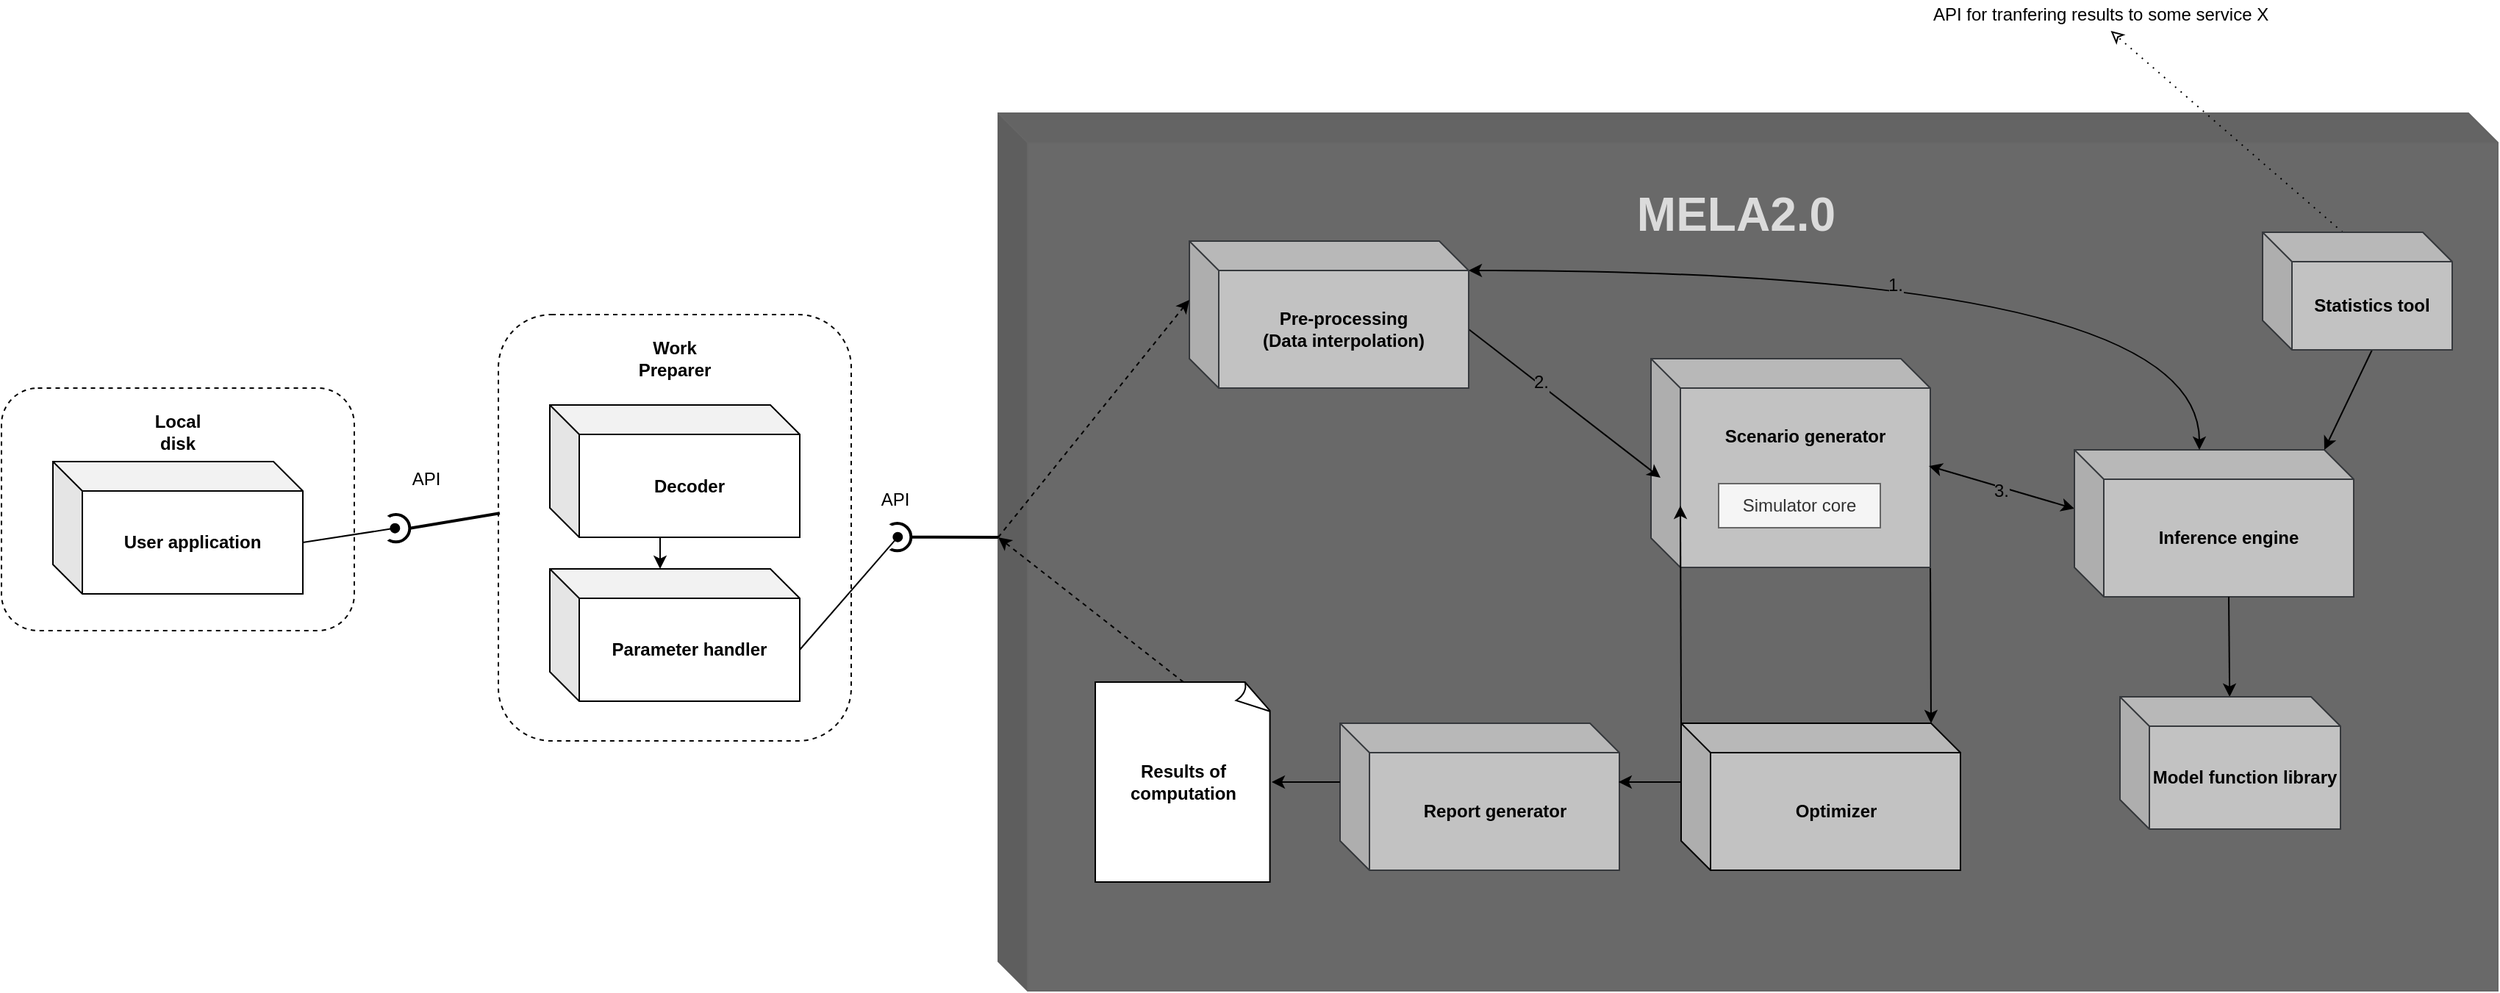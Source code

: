 <mxfile pages="1" version="11.2.8" type="device"><diagram id="jKJ1T0oWRmUnNog0w9CV" name="Page-1"><mxGraphModel dx="1422" dy="791" grid="1" gridSize="10" guides="1" tooltips="1" connect="1" arrows="1" fold="1" page="1" pageScale="1" pageWidth="827" pageHeight="1169" math="0" shadow="0"><root><mxCell id="0"/><mxCell id="1" parent="0"/><mxCell id="aWVFv2CRBV7xXs2rGomi-29" value="" style="rounded=1;whiteSpace=wrap;html=1;dashed=1;" parent="1" vertex="1"><mxGeometry x="950" y="260" width="240" height="290" as="geometry"/></mxCell><mxCell id="aWVFv2CRBV7xXs2rGomi-1" value="" style="shape=cube;whiteSpace=wrap;html=1;boundedLbl=1;backgroundOutline=1;darkOpacity=0.05;darkOpacity2=0.1;fontSize=12;fillColor=#696969;strokeColor=#666666;fontColor=#333333;" parent="1" vertex="1"><mxGeometry x="1290" y="123" width="1020" height="597" as="geometry"/></mxCell><mxCell id="aWVFv2CRBV7xXs2rGomi-2" value="MELA2.0" style="text;html=1;strokeColor=none;fillColor=none;align=center;verticalAlign=middle;whiteSpace=wrap;rounded=0;fontSize=32;fontColor=#DBDBDB;fontStyle=1" parent="1" vertex="1"><mxGeometry x="1712" y="166.5" width="160" height="50" as="geometry"/></mxCell><mxCell id="aWVFv2CRBV7xXs2rGomi-3" value="Report generator" style="shape=cube;whiteSpace=wrap;html=1;boundedLbl=1;backgroundOutline=1;darkOpacity=0.05;darkOpacity2=0.1;fontSize=12;fillColor=#C2C2C2;strokeColor=#36393d;fontStyle=1" parent="1" vertex="1"><mxGeometry x="1522.5" y="538" width="190" height="100" as="geometry"/></mxCell><mxCell id="aWVFv2CRBV7xXs2rGomi-4" style="edgeStyle=none;rounded=0;orthogonalLoop=1;jettySize=auto;html=1;exitX=1;exitY=1;exitDx=0;exitDy=0;exitPerimeter=0;entryX=0;entryY=0;entryDx=170;entryDy=0;entryPerimeter=0;fontSize=12;fontColor=#000000;" parent="1" source="aWVFv2CRBV7xXs2rGomi-6" target="aWVFv2CRBV7xXs2rGomi-10" edge="1"><mxGeometry relative="1" as="geometry"/></mxCell><mxCell id="aWVFv2CRBV7xXs2rGomi-6" value="&lt;div&gt;Scenario generator&lt;/div&gt;&lt;div&gt;&lt;br&gt;&lt;/div&gt;&lt;div&gt;&lt;br&gt;&lt;/div&gt;&lt;div&gt;&lt;br&gt;&lt;/div&gt;&lt;div&gt;&lt;br&gt;&lt;/div&gt;" style="shape=cube;whiteSpace=wrap;html=1;boundedLbl=1;backgroundOutline=1;darkOpacity=0.05;darkOpacity2=0.1;fontSize=12;fillColor=#C2C2C2;strokeColor=#36393d;fontStyle=1" parent="1" vertex="1"><mxGeometry x="1734" y="290" width="190" height="142" as="geometry"/></mxCell><mxCell id="AHjsmowlsC9UGqefnpFe-15" style="edgeStyle=none;rounded=0;orthogonalLoop=1;jettySize=auto;html=1;exitX=0;exitY=0;exitDx=0;exitDy=40;exitPerimeter=0;entryX=0.995;entryY=0.514;entryDx=0;entryDy=0;entryPerimeter=0;startArrow=classic;startFill=1;endArrow=classic;endFill=1;" parent="1" source="aWVFv2CRBV7xXs2rGomi-7" target="aWVFv2CRBV7xXs2rGomi-6" edge="1"><mxGeometry relative="1" as="geometry"/></mxCell><mxCell id="aWVFv2CRBV7xXs2rGomi-7" value="Inference engine" style="shape=cube;whiteSpace=wrap;html=1;boundedLbl=1;backgroundOutline=1;darkOpacity=0.05;darkOpacity2=0.1;fontSize=12;fillColor=#C2C2C2;strokeColor=#36393d;fontStyle=1" parent="1" vertex="1"><mxGeometry x="2022" y="352" width="190" height="100" as="geometry"/></mxCell><mxCell id="aWVFv2CRBV7xXs2rGomi-8" style="edgeStyle=none;rounded=0;orthogonalLoop=1;jettySize=auto;html=1;exitX=0;exitY=0;exitDx=0;exitDy=0;exitPerimeter=0;entryX=0;entryY=0;entryDx=20;entryDy=100;entryPerimeter=0;fontSize=12;fontColor=#000000;" parent="1" source="aWVFv2CRBV7xXs2rGomi-10" target="aWVFv2CRBV7xXs2rGomi-6" edge="1"><mxGeometry relative="1" as="geometry"/></mxCell><mxCell id="aWVFv2CRBV7xXs2rGomi-9" style="rounded=0;orthogonalLoop=1;jettySize=auto;html=1;exitX=0;exitY=0;exitDx=0;exitDy=40;exitPerimeter=0;entryX=0.997;entryY=0.4;entryDx=0;entryDy=0;entryPerimeter=0;" parent="1" source="aWVFv2CRBV7xXs2rGomi-10" target="aWVFv2CRBV7xXs2rGomi-3" edge="1"><mxGeometry relative="1" as="geometry"/></mxCell><mxCell id="aWVFv2CRBV7xXs2rGomi-10" value="Optimizer" style="shape=cube;whiteSpace=wrap;html=1;boundedLbl=1;backgroundOutline=1;darkOpacity=0.05;darkOpacity2=0.1;fontSize=12;fillColor=#C2C2C2;strokeColor=#000000;fontStyle=1" parent="1" vertex="1"><mxGeometry x="1754.5" y="538" width="190" height="100" as="geometry"/></mxCell><mxCell id="aWVFv2CRBV7xXs2rGomi-11" value="" style="group;fontSize=12;" parent="1" vertex="1" connectable="0"><mxGeometry x="1650" y="549.5" width="300" height="160" as="geometry"/></mxCell><mxCell id="aWVFv2CRBV7xXs2rGomi-12" value="Results of computation" style="whiteSpace=wrap;html=1;shape=mxgraph.basic.document;fontSize=12;fontStyle=1" parent="1" vertex="1"><mxGeometry x="1356" y="510" width="120" height="136" as="geometry"/></mxCell><mxCell id="aWVFv2CRBV7xXs2rGomi-13" style="edgeStyle=none;rounded=0;orthogonalLoop=1;jettySize=auto;html=1;exitX=0;exitY=0;exitDx=0;exitDy=40;exitPerimeter=0;entryX=1;entryY=0.5;entryDx=0;entryDy=0;entryPerimeter=0;fontSize=12;fontColor=#000000;" parent="1" source="aWVFv2CRBV7xXs2rGomi-3" target="aWVFv2CRBV7xXs2rGomi-12" edge="1"><mxGeometry relative="1" as="geometry"/></mxCell><mxCell id="aWVFv2CRBV7xXs2rGomi-14" style="edgeStyle=none;rounded=0;orthogonalLoop=1;jettySize=auto;html=1;exitX=0;exitY=0;exitDx=190;exitDy=60;exitPerimeter=0;entryX=0.034;entryY=0.57;entryDx=0;entryDy=0;entryPerimeter=0;strokeColor=#000000;" parent="1" source="aWVFv2CRBV7xXs2rGomi-18" target="aWVFv2CRBV7xXs2rGomi-6" edge="1"><mxGeometry relative="1" as="geometry"/></mxCell><mxCell id="aWVFv2CRBV7xXs2rGomi-15" value="2." style="text;html=1;resizable=0;points=[];align=center;verticalAlign=middle;labelBackgroundColor=#696969;" parent="aWVFv2CRBV7xXs2rGomi-14" vertex="1" connectable="0"><mxGeometry x="-0.269" y="2" relative="1" as="geometry"><mxPoint as="offset"/></mxGeometry></mxCell><mxCell id="aWVFv2CRBV7xXs2rGomi-16" style="edgeStyle=orthogonalEdgeStyle;rounded=0;orthogonalLoop=1;jettySize=auto;html=1;exitX=0;exitY=0;exitDx=190;exitDy=20;exitPerimeter=0;entryX=0;entryY=0;entryDx=85;entryDy=0;entryPerimeter=0;endArrow=classic;endFill=1;endSize=6;strokeWidth=1;curved=1;startArrow=classic;startFill=1;" parent="1" source="aWVFv2CRBV7xXs2rGomi-18" target="aWVFv2CRBV7xXs2rGomi-7" edge="1"><mxGeometry relative="1" as="geometry"><Array as="points"><mxPoint x="2107" y="230"/></Array></mxGeometry></mxCell><mxCell id="aWVFv2CRBV7xXs2rGomi-17" value="1." style="text;html=1;resizable=0;points=[];align=center;verticalAlign=middle;labelBackgroundColor=#696969;" parent="aWVFv2CRBV7xXs2rGomi-16" vertex="1" connectable="0"><mxGeometry x="-0.07" y="-1" relative="1" as="geometry"><mxPoint x="2" y="9" as="offset"/></mxGeometry></mxCell><mxCell id="aWVFv2CRBV7xXs2rGomi-18" value="&lt;div&gt;Pre-processing&lt;/div&gt;&lt;div&gt;(Data interpolation)&lt;br&gt;&lt;/div&gt;" style="shape=cube;whiteSpace=wrap;html=1;boundedLbl=1;backgroundOutline=1;darkOpacity=0.05;darkOpacity2=0.1;fontSize=12;fillColor=#C2C2C2;strokeColor=#36393d;fontStyle=1" parent="1" vertex="1"><mxGeometry x="1420" y="210" width="190" height="100" as="geometry"/></mxCell><mxCell id="AHjsmowlsC9UGqefnpFe-2" style="edgeStyle=orthogonalEdgeStyle;rounded=0;orthogonalLoop=1;jettySize=auto;html=1;exitX=0;exitY=0;exitDx=95;exitDy=90;exitPerimeter=0;entryX=0;entryY=0;entryDx=75;entryDy=0;entryPerimeter=0;" parent="1" source="aWVFv2CRBV7xXs2rGomi-19" target="AHjsmowlsC9UGqefnpFe-1" edge="1"><mxGeometry relative="1" as="geometry"/></mxCell><mxCell id="aWVFv2CRBV7xXs2rGomi-19" value="Decoder" style="shape=cube;whiteSpace=wrap;html=1;boundedLbl=1;backgroundOutline=1;darkOpacity=0.05;darkOpacity2=0.1;fontSize=12;fontStyle=1" parent="1" vertex="1"><mxGeometry x="985" y="321.5" width="170" height="90" as="geometry"/></mxCell><mxCell id="aWVFv2CRBV7xXs2rGomi-20" value="" style="edgeStyle=none;rounded=0;orthogonalLoop=1;jettySize=auto;html=1;exitX=0;exitY=0;exitDx=105;exitDy=100;exitPerimeter=0;fontSize=12;fontColor=#000000;" parent="1" source="aWVFv2CRBV7xXs2rGomi-7" target="aWVFv2CRBV7xXs2rGomi-21" edge="1"><mxGeometry x="0.033" relative="1" as="geometry"><mxPoint as="offset"/><mxPoint x="1692" y="506" as="targetPoint"/></mxGeometry></mxCell><mxCell id="aWVFv2CRBV7xXs2rGomi-21" value="Model function library" style="shape=cube;whiteSpace=wrap;html=1;boundedLbl=1;backgroundOutline=1;darkOpacity=0.05;darkOpacity2=0.1;fontSize=12;fillColor=#C2C2C2;strokeColor=#36393d;fontStyle=1" parent="1" vertex="1"><mxGeometry x="2053" y="520" width="150" height="90" as="geometry"/></mxCell><mxCell id="aWVFv2CRBV7xXs2rGomi-22" value="" style="ellipse;whiteSpace=wrap;html=1;aspect=fixed;shadow=0;strokeColor=#000000;fillColor=#ffffff;direction=east;rotation=-90;strokeWidth=2;" parent="1" vertex="1"><mxGeometry x="1212" y="402" width="18.667" height="18.667" as="geometry"/></mxCell><mxCell id="aWVFv2CRBV7xXs2rGomi-23" value="" style="ellipse;whiteSpace=wrap;html=1;aspect=fixed;shadow=0;strokeColor=none;fillColor=#ffffff;direction=east;rotation=-90;" parent="1" vertex="1"><mxGeometry x="1203" y="402" width="18.667" height="18.667" as="geometry"/></mxCell><mxCell id="aWVFv2CRBV7xXs2rGomi-24" value="" style="endArrow=none;html=1;entryX=0.5;entryY=1;entryDx=0;entryDy=0;exitX=0;exitY=0;exitDx=0;exitDy=288.5;exitPerimeter=0;strokeWidth=2;" parent="1" source="aWVFv2CRBV7xXs2rGomi-1" target="aWVFv2CRBV7xXs2rGomi-22" edge="1"><mxGeometry width="50" height="50" relative="1" as="geometry"><mxPoint x="1288" y="264" as="sourcePoint"/><mxPoint x="1297" y="384" as="targetPoint"/></mxGeometry></mxCell><mxCell id="aWVFv2CRBV7xXs2rGomi-26" value="API" style="text;html=1;strokeColor=none;fillColor=none;align=center;verticalAlign=middle;whiteSpace=wrap;rounded=0;" parent="1" vertex="1"><mxGeometry x="1200" y="376" width="40" height="20" as="geometry"/></mxCell><mxCell id="aWVFv2CRBV7xXs2rGomi-27" value="" style="endArrow=classic;dashed=1;html=1;strokeWidth=1;entryX=0;entryY=0;entryDx=0;entryDy=40;entryPerimeter=0;endFill=1;exitX=0;exitY=0;exitDx=0;exitDy=288.5;exitPerimeter=0;" parent="1" source="aWVFv2CRBV7xXs2rGomi-1" target="aWVFv2CRBV7xXs2rGomi-18" edge="1"><mxGeometry width="50" height="50" relative="1" as="geometry"><mxPoint x="1289" y="370" as="sourcePoint"/><mxPoint x="1050" y="700" as="targetPoint"/></mxGeometry></mxCell><mxCell id="aWVFv2CRBV7xXs2rGomi-28" value="" style="endArrow=classic;dashed=1;html=1;strokeWidth=1;entryX=0;entryY=0;entryDx=0;entryDy=288.5;entryPerimeter=0;exitX=0.5;exitY=0;exitDx=0;exitDy=0;exitPerimeter=0;endFill=1;" parent="1" source="aWVFv2CRBV7xXs2rGomi-12" target="aWVFv2CRBV7xXs2rGomi-1" edge="1"><mxGeometry width="50" height="50" relative="1" as="geometry"><mxPoint x="1000" y="750" as="sourcePoint"/><mxPoint x="1130" y="440" as="targetPoint"/></mxGeometry></mxCell><mxCell id="aWVFv2CRBV7xXs2rGomi-30" value="Work Preparer" style="text;html=1;strokeColor=none;fillColor=none;align=center;verticalAlign=middle;whiteSpace=wrap;rounded=0;fontStyle=1" parent="1" vertex="1"><mxGeometry x="1035" y="280" width="70" height="20" as="geometry"/></mxCell><mxCell id="AHjsmowlsC9UGqefnpFe-3" style="rounded=0;orthogonalLoop=1;jettySize=auto;html=1;exitX=0;exitY=0;exitDx=170;exitDy=55;exitPerimeter=0;entryX=0.5;entryY=1;entryDx=0;entryDy=0;endArrow=oval;endFill=1;" parent="1" source="AHjsmowlsC9UGqefnpFe-1" target="aWVFv2CRBV7xXs2rGomi-23" edge="1"><mxGeometry relative="1" as="geometry"/></mxCell><mxCell id="AHjsmowlsC9UGqefnpFe-1" value="Parameter handler" style="shape=cube;whiteSpace=wrap;html=1;boundedLbl=1;backgroundOutline=1;darkOpacity=0.05;darkOpacity2=0.1;fontSize=12;fontStyle=1" parent="1" vertex="1"><mxGeometry x="985" y="433" width="170" height="90" as="geometry"/></mxCell><mxCell id="AHjsmowlsC9UGqefnpFe-4" value="" style="rounded=1;whiteSpace=wrap;html=1;dashed=1;" parent="1" vertex="1"><mxGeometry x="612" y="310" width="240" height="165" as="geometry"/></mxCell><mxCell id="AHjsmowlsC9UGqefnpFe-5" value="User application" style="shape=cube;whiteSpace=wrap;html=1;boundedLbl=1;backgroundOutline=1;darkOpacity=0.05;darkOpacity2=0.1;fontSize=12;fontStyle=1" parent="1" vertex="1"><mxGeometry x="647" y="360" width="170" height="90" as="geometry"/></mxCell><mxCell id="AHjsmowlsC9UGqefnpFe-6" value="Local disk" style="text;html=1;strokeColor=none;fillColor=none;align=center;verticalAlign=middle;whiteSpace=wrap;rounded=0;fontStyle=1" parent="1" vertex="1"><mxGeometry x="712" y="330" width="40" height="20" as="geometry"/></mxCell><mxCell id="AHjsmowlsC9UGqefnpFe-7" value="" style="ellipse;whiteSpace=wrap;html=1;aspect=fixed;shadow=0;strokeColor=#000000;fillColor=#ffffff;direction=east;rotation=-90;strokeWidth=2;" parent="1" vertex="1"><mxGeometry x="871" y="396" width="18.667" height="18.667" as="geometry"/></mxCell><mxCell id="AHjsmowlsC9UGqefnpFe-8" value="" style="endArrow=none;html=1;entryX=0.5;entryY=1;entryDx=0;entryDy=0;exitX=0.004;exitY=0.466;exitDx=0;exitDy=0;exitPerimeter=0;strokeWidth=2;" parent="1" source="aWVFv2CRBV7xXs2rGomi-29" target="AHjsmowlsC9UGqefnpFe-7" edge="1"><mxGeometry width="50" height="50" relative="1" as="geometry"><mxPoint x="977" y="405.5" as="sourcePoint"/><mxPoint x="984" y="378" as="targetPoint"/></mxGeometry></mxCell><mxCell id="AHjsmowlsC9UGqefnpFe-9" value="" style="ellipse;whiteSpace=wrap;html=1;aspect=fixed;shadow=0;strokeColor=none;fillColor=#ffffff;direction=east;rotation=-90;" parent="1" vertex="1"><mxGeometry x="861" y="396" width="18.667" height="18.667" as="geometry"/></mxCell><mxCell id="AHjsmowlsC9UGqefnpFe-10" style="edgeStyle=none;rounded=0;orthogonalLoop=1;jettySize=auto;html=1;exitX=0;exitY=0;exitDx=170;exitDy=55;exitPerimeter=0;entryX=0.5;entryY=1;entryDx=0;entryDy=0;endArrow=oval;endFill=1;" parent="1" source="AHjsmowlsC9UGqefnpFe-5" target="AHjsmowlsC9UGqefnpFe-9" edge="1"><mxGeometry relative="1" as="geometry"/></mxCell><mxCell id="AHjsmowlsC9UGqefnpFe-11" value="API" style="text;html=1;strokeColor=none;fillColor=none;align=center;verticalAlign=middle;whiteSpace=wrap;rounded=0;" parent="1" vertex="1"><mxGeometry x="880.5" y="362" width="40" height="20" as="geometry"/></mxCell><mxCell id="AHjsmowlsC9UGqefnpFe-13" value="Simulator core" style="rounded=0;whiteSpace=wrap;html=1;fillColor=#f5f5f5;strokeColor=#666666;fontColor=#333333;" parent="1" vertex="1"><mxGeometry x="1780" y="375" width="110" height="30" as="geometry"/></mxCell><mxCell id="AHjsmowlsC9UGqefnpFe-14" value="3." style="text;html=1;resizable=0;points=[];align=center;verticalAlign=middle;labelBackgroundColor=#696969;" parent="1" vertex="1" connectable="0"><mxGeometry x="1980" y="360" as="geometry"><mxPoint x="-8" y="20" as="offset"/></mxGeometry></mxCell><mxCell id="AHjsmowlsC9UGqefnpFe-20" style="edgeStyle=none;rounded=0;orthogonalLoop=1;jettySize=auto;html=1;exitX=0;exitY=0;exitDx=74.5;exitDy=80;exitPerimeter=0;entryX=0;entryY=0;entryDx=170;entryDy=0;entryPerimeter=0;startArrow=none;startFill=0;endArrow=classic;endFill=1;strokeColor=#000000;" parent="1" source="AHjsmowlsC9UGqefnpFe-19" target="aWVFv2CRBV7xXs2rGomi-7" edge="1"><mxGeometry relative="1" as="geometry"/></mxCell><mxCell id="AHjsmowlsC9UGqefnpFe-23" style="edgeStyle=none;rounded=0;orthogonalLoop=1;jettySize=auto;html=1;exitX=0;exitY=0;exitDx=54.5;exitDy=0;exitPerimeter=0;startArrow=none;startFill=0;endArrow=classic;endFill=0;strokeColor=#000000;dashed=1;dashPattern=1 4;entryX=0.491;entryY=1.05;entryDx=0;entryDy=0;entryPerimeter=0;" parent="1" source="AHjsmowlsC9UGqefnpFe-19" target="AHjsmowlsC9UGqefnpFe-24" edge="1"><mxGeometry relative="1" as="geometry"><mxPoint x="2205" y="70" as="targetPoint"/></mxGeometry></mxCell><mxCell id="AHjsmowlsC9UGqefnpFe-19" value="Statistics tool" style="shape=cube;whiteSpace=wrap;html=1;boundedLbl=1;backgroundOutline=1;darkOpacity=0.05;darkOpacity2=0.1;fontSize=12;fillColor=#C2C2C2;strokeColor=#36393d;fontStyle=1" parent="1" vertex="1"><mxGeometry x="2150" y="204" width="129" height="80" as="geometry"/></mxCell><mxCell id="AHjsmowlsC9UGqefnpFe-24" value="API for tranfering results to some service X" style="text;html=1;resizable=0;points=[];autosize=1;align=left;verticalAlign=top;spacingTop=-4;" parent="1" vertex="1"><mxGeometry x="1924" y="46" width="250" height="20" as="geometry"/></mxCell></root></mxGraphModel></diagram></mxfile>